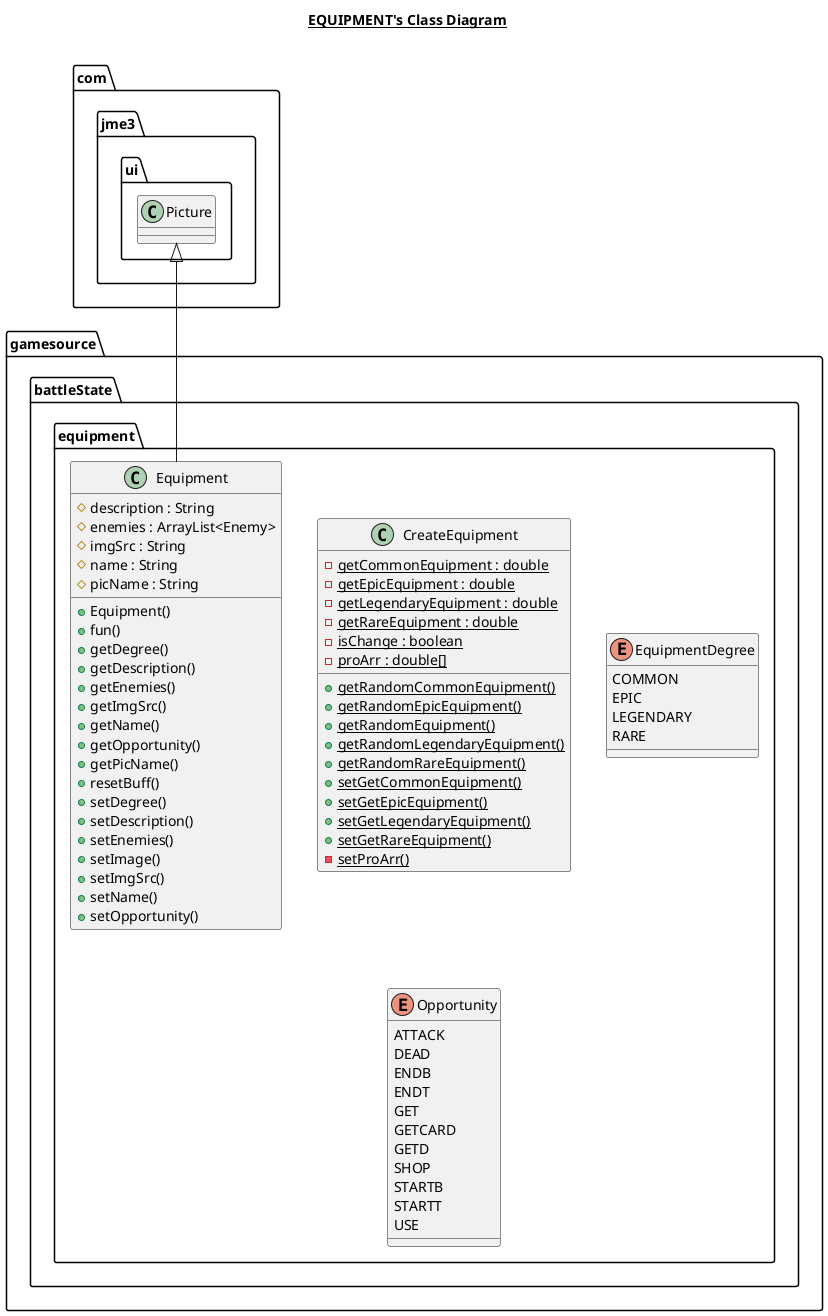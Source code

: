 @startuml

title __EQUIPMENT's Class Diagram__\n

  namespace gamesource {
    namespace battleState.equipment {
      class gamesource.battleState.equipment.CreateEquipment {
          {static} - getCommonEquipment : double
          {static} - getEpicEquipment : double
          {static} - getLegendaryEquipment : double
          {static} - getRareEquipment : double
          {static} - isChange : boolean
          {static} - proArr : double[]
          {static} + getRandomCommonEquipment()
          {static} + getRandomEpicEquipment()
          {static} + getRandomEquipment()
          {static} + getRandomLegendaryEquipment()
          {static} + getRandomRareEquipment()
          {static} + setGetCommonEquipment()
          {static} + setGetEpicEquipment()
          {static} + setGetLegendaryEquipment()
          {static} + setGetRareEquipment()
          {static} - setProArr()
      }
    }
  }
  

  namespace gamesource {
    namespace battleState.equipment {
      class gamesource.battleState.equipment.Equipment {
          # description : String
          # enemies : ArrayList<Enemy>
          # imgSrc : String
          # name : String
          # picName : String
          + Equipment()
          + fun()
          + getDegree()
          + getDescription()
          + getEnemies()
          + getImgSrc()
          + getName()
          + getOpportunity()
          + getPicName()
          + resetBuff()
          + setDegree()
          + setDescription()
          + setEnemies()
          + setImage()
          + setImgSrc()
          + setName()
          + setOpportunity()
      }
    }
  }
  

  namespace gamesource {
    namespace battleState.equipment {
      enum EquipmentDegree {
        COMMON
        EPIC
        LEGENDARY
        RARE
      }
    }
  }
  

  namespace gamesource {
    namespace battleState.equipment {
      enum Opportunity {
        ATTACK
        DEAD
        ENDB
        ENDT
        GET
        GETCARD
        GETD
        SHOP
        STARTB
        STARTT
        USE
      }
    }
  }
  

  gamesource.battleState.equipment.Equipment -up-|> com.jme3.ui.Picture
  gamesource.battleState.equipment.Equipment o-- gamesource.battleState.equipment.Equipment.EquipmentDegree : degree
  gamesource.battleState.equipment.Equipment o-- gamesource.battleState.equipment.Equipment.Opportunity : op
  gamesource.battleState.equipment.Equipment +-down- gamesource.battleState.equipment.Equipment.EquipmentDegree
  gamesource.battleState.equipment.Equipment +-down- gamesource.battleState.equipment.Equipment.Opportunity




@enduml
